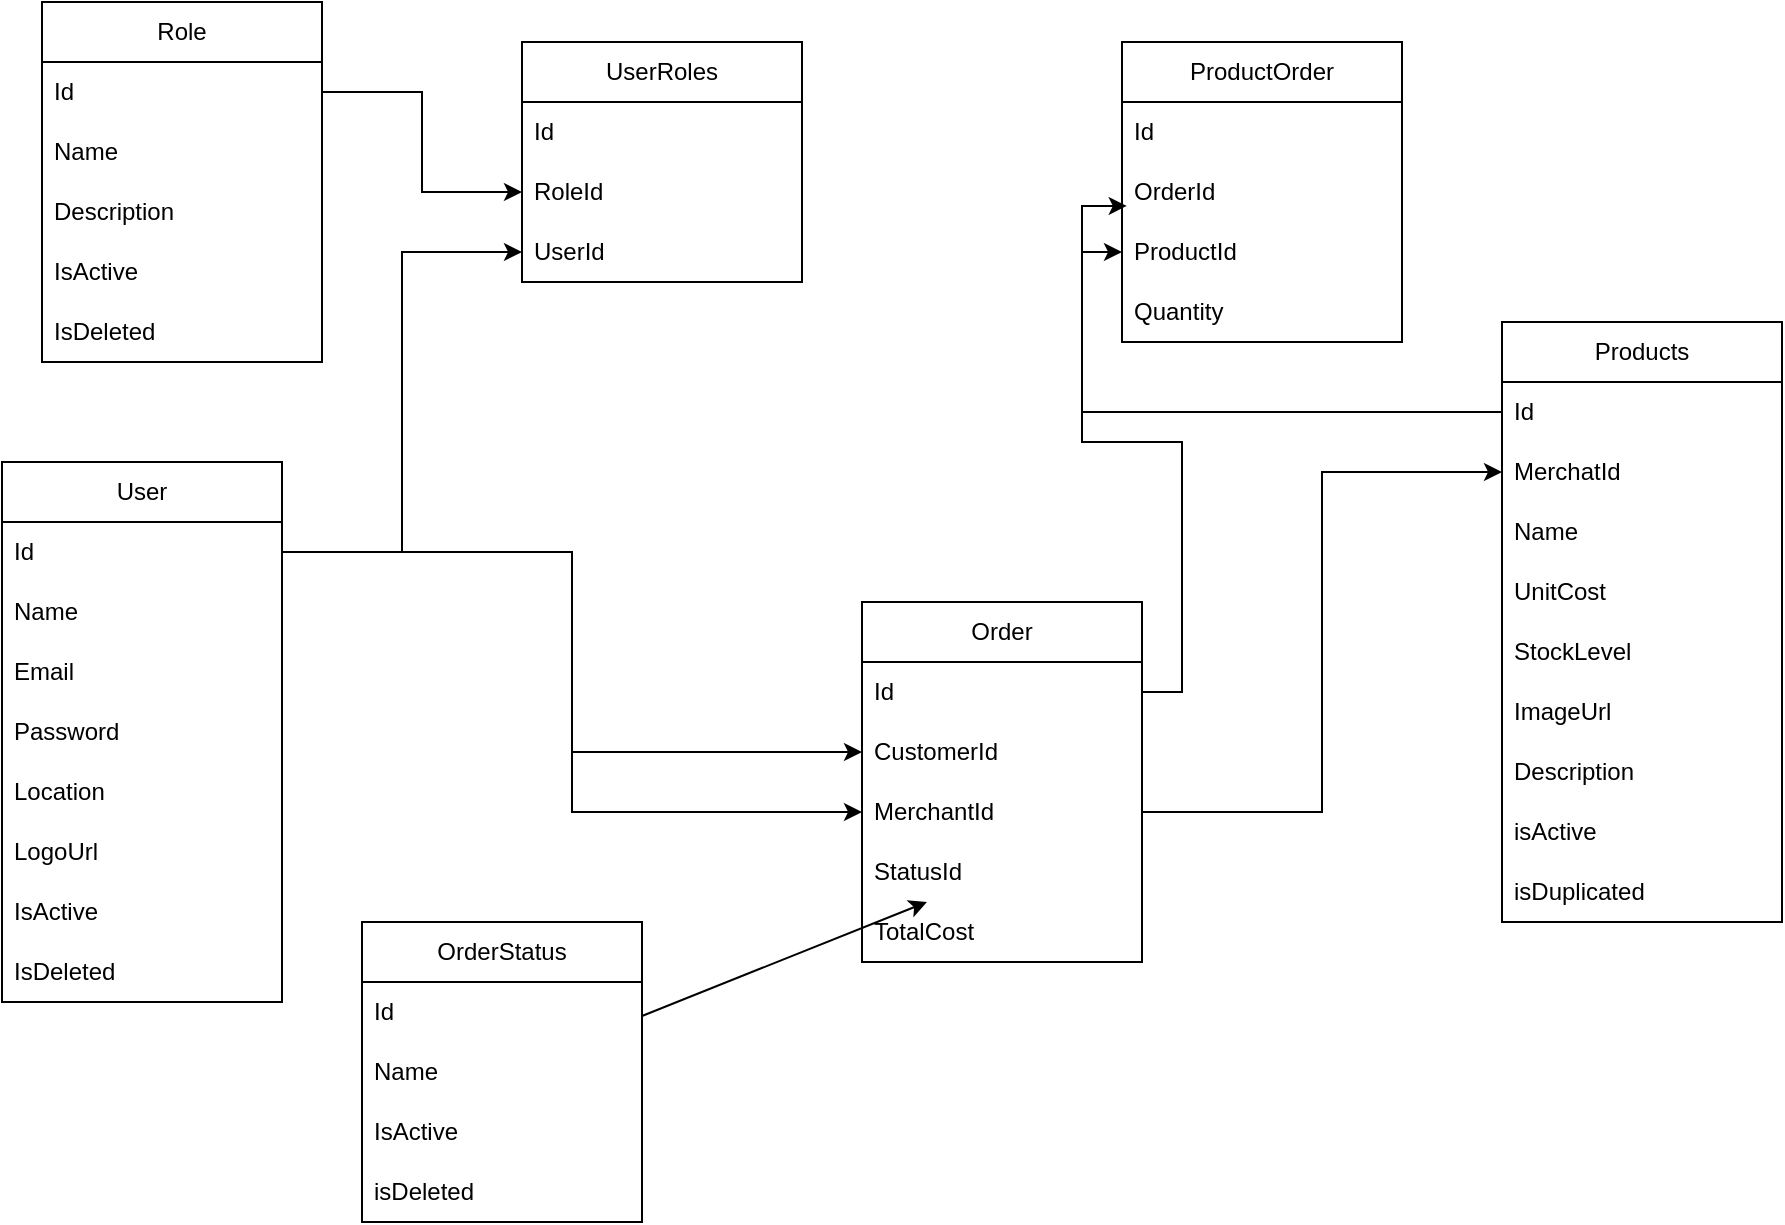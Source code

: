<mxfile>
    <diagram name="Page-1" id="H7cq9j5dazQBrOLnCZrt">
        <mxGraphModel dx="2029" dy="1772" grid="1" gridSize="10" guides="1" tooltips="1" connect="1" arrows="1" fold="1" page="1" pageScale="1" pageWidth="850" pageHeight="1100" math="0" shadow="0">
            <root>
                <mxCell id="0"/>
                <mxCell id="1" parent="0"/>
                <mxCell id="MdQLU8iU2iNPhBQAKTDL-1" value="User" style="swimlane;fontStyle=0;childLayout=stackLayout;horizontal=1;startSize=30;horizontalStack=0;resizeParent=1;resizeParentMax=0;resizeLast=0;collapsible=1;marginBottom=0;whiteSpace=wrap;html=1;" parent="1" vertex="1">
                    <mxGeometry x="-100" y="-20" width="140" height="270" as="geometry"/>
                </mxCell>
                <mxCell id="MdQLU8iU2iNPhBQAKTDL-2" value="Id" style="text;strokeColor=none;fillColor=none;align=left;verticalAlign=middle;spacingLeft=4;spacingRight=4;overflow=hidden;points=[[0,0.5],[1,0.5]];portConstraint=eastwest;rotatable=0;whiteSpace=wrap;html=1;" parent="MdQLU8iU2iNPhBQAKTDL-1" vertex="1">
                    <mxGeometry y="30" width="140" height="30" as="geometry"/>
                </mxCell>
                <mxCell id="MdQLU8iU2iNPhBQAKTDL-3" value="Name" style="text;strokeColor=none;fillColor=none;align=left;verticalAlign=middle;spacingLeft=4;spacingRight=4;overflow=hidden;points=[[0,0.5],[1,0.5]];portConstraint=eastwest;rotatable=0;whiteSpace=wrap;html=1;" parent="MdQLU8iU2iNPhBQAKTDL-1" vertex="1">
                    <mxGeometry y="60" width="140" height="30" as="geometry"/>
                </mxCell>
                <mxCell id="MdQLU8iU2iNPhBQAKTDL-36" value="Email" style="text;strokeColor=none;fillColor=none;align=left;verticalAlign=middle;spacingLeft=4;spacingRight=4;overflow=hidden;points=[[0,0.5],[1,0.5]];portConstraint=eastwest;rotatable=0;whiteSpace=wrap;html=1;" parent="MdQLU8iU2iNPhBQAKTDL-1" vertex="1">
                    <mxGeometry y="90" width="140" height="30" as="geometry"/>
                </mxCell>
                <mxCell id="MdQLU8iU2iNPhBQAKTDL-37" value="Password" style="text;strokeColor=none;fillColor=none;align=left;verticalAlign=middle;spacingLeft=4;spacingRight=4;overflow=hidden;points=[[0,0.5],[1,0.5]];portConstraint=eastwest;rotatable=0;whiteSpace=wrap;html=1;" parent="MdQLU8iU2iNPhBQAKTDL-1" vertex="1">
                    <mxGeometry y="120" width="140" height="30" as="geometry"/>
                </mxCell>
                <mxCell id="MdQLU8iU2iNPhBQAKTDL-4" value="Location" style="text;strokeColor=none;fillColor=none;align=left;verticalAlign=middle;spacingLeft=4;spacingRight=4;overflow=hidden;points=[[0,0.5],[1,0.5]];portConstraint=eastwest;rotatable=0;whiteSpace=wrap;html=1;" parent="MdQLU8iU2iNPhBQAKTDL-1" vertex="1">
                    <mxGeometry y="150" width="140" height="30" as="geometry"/>
                </mxCell>
                <mxCell id="MdQLU8iU2iNPhBQAKTDL-38" value="LogoUrl" style="text;strokeColor=none;fillColor=none;align=left;verticalAlign=middle;spacingLeft=4;spacingRight=4;overflow=hidden;points=[[0,0.5],[1,0.5]];portConstraint=eastwest;rotatable=0;whiteSpace=wrap;html=1;" parent="MdQLU8iU2iNPhBQAKTDL-1" vertex="1">
                    <mxGeometry y="180" width="140" height="30" as="geometry"/>
                </mxCell>
                <mxCell id="12" value="IsActive" style="text;strokeColor=none;fillColor=none;align=left;verticalAlign=middle;spacingLeft=4;spacingRight=4;overflow=hidden;points=[[0,0.5],[1,0.5]];portConstraint=eastwest;rotatable=0;whiteSpace=wrap;html=1;" vertex="1" parent="MdQLU8iU2iNPhBQAKTDL-1">
                    <mxGeometry y="210" width="140" height="30" as="geometry"/>
                </mxCell>
                <mxCell id="21" value="IsDeleted" style="text;strokeColor=none;fillColor=none;align=left;verticalAlign=middle;spacingLeft=4;spacingRight=4;overflow=hidden;points=[[0,0.5],[1,0.5]];portConstraint=eastwest;rotatable=0;whiteSpace=wrap;html=1;" vertex="1" parent="MdQLU8iU2iNPhBQAKTDL-1">
                    <mxGeometry y="240" width="140" height="30" as="geometry"/>
                </mxCell>
                <mxCell id="MdQLU8iU2iNPhBQAKTDL-6" value="Products" style="swimlane;fontStyle=0;childLayout=stackLayout;horizontal=1;startSize=30;horizontalStack=0;resizeParent=1;resizeParentMax=0;resizeLast=0;collapsible=1;marginBottom=0;whiteSpace=wrap;html=1;" parent="1" vertex="1">
                    <mxGeometry x="650" y="-90" width="140" height="300" as="geometry"/>
                </mxCell>
                <mxCell id="MdQLU8iU2iNPhBQAKTDL-7" value="Id" style="text;strokeColor=none;fillColor=none;align=left;verticalAlign=middle;spacingLeft=4;spacingRight=4;overflow=hidden;points=[[0,0.5],[1,0.5]];portConstraint=eastwest;rotatable=0;whiteSpace=wrap;html=1;" parent="MdQLU8iU2iNPhBQAKTDL-6" vertex="1">
                    <mxGeometry y="30" width="140" height="30" as="geometry"/>
                </mxCell>
                <mxCell id="MdQLU8iU2iNPhBQAKTDL-8" value="MerchatId" style="text;strokeColor=none;fillColor=none;align=left;verticalAlign=middle;spacingLeft=4;spacingRight=4;overflow=hidden;points=[[0,0.5],[1,0.5]];portConstraint=eastwest;rotatable=0;whiteSpace=wrap;html=1;" parent="MdQLU8iU2iNPhBQAKTDL-6" vertex="1">
                    <mxGeometry y="60" width="140" height="30" as="geometry"/>
                </mxCell>
                <mxCell id="MdQLU8iU2iNPhBQAKTDL-9" value="Name" style="text;strokeColor=none;fillColor=none;align=left;verticalAlign=middle;spacingLeft=4;spacingRight=4;overflow=hidden;points=[[0,0.5],[1,0.5]];portConstraint=eastwest;rotatable=0;whiteSpace=wrap;html=1;" parent="MdQLU8iU2iNPhBQAKTDL-6" vertex="1">
                    <mxGeometry y="90" width="140" height="30" as="geometry"/>
                </mxCell>
                <mxCell id="MdQLU8iU2iNPhBQAKTDL-10" value="UnitCost" style="text;strokeColor=none;fillColor=none;align=left;verticalAlign=middle;spacingLeft=4;spacingRight=4;overflow=hidden;points=[[0,0.5],[1,0.5]];portConstraint=eastwest;rotatable=0;whiteSpace=wrap;html=1;" parent="MdQLU8iU2iNPhBQAKTDL-6" vertex="1">
                    <mxGeometry y="120" width="140" height="30" as="geometry"/>
                </mxCell>
                <mxCell id="MdQLU8iU2iNPhBQAKTDL-11" value="StockLevel" style="text;strokeColor=none;fillColor=none;align=left;verticalAlign=middle;spacingLeft=4;spacingRight=4;overflow=hidden;points=[[0,0.5],[1,0.5]];portConstraint=eastwest;rotatable=0;whiteSpace=wrap;html=1;" parent="MdQLU8iU2iNPhBQAKTDL-6" vertex="1">
                    <mxGeometry y="150" width="140" height="30" as="geometry"/>
                </mxCell>
                <mxCell id="MdQLU8iU2iNPhBQAKTDL-12" value="ImageUrl" style="text;strokeColor=none;fillColor=none;align=left;verticalAlign=middle;spacingLeft=4;spacingRight=4;overflow=hidden;points=[[0,0.5],[1,0.5]];portConstraint=eastwest;rotatable=0;whiteSpace=wrap;html=1;" parent="MdQLU8iU2iNPhBQAKTDL-6" vertex="1">
                    <mxGeometry y="180" width="140" height="30" as="geometry"/>
                </mxCell>
                <mxCell id="MdQLU8iU2iNPhBQAKTDL-33" value="Description" style="text;strokeColor=none;fillColor=none;align=left;verticalAlign=middle;spacingLeft=4;spacingRight=4;overflow=hidden;points=[[0,0.5],[1,0.5]];portConstraint=eastwest;rotatable=0;whiteSpace=wrap;html=1;" parent="MdQLU8iU2iNPhBQAKTDL-6" vertex="1">
                    <mxGeometry y="210" width="140" height="30" as="geometry"/>
                </mxCell>
                <mxCell id="26" value="isActive" style="text;strokeColor=none;fillColor=none;align=left;verticalAlign=middle;spacingLeft=4;spacingRight=4;overflow=hidden;points=[[0,0.5],[1,0.5]];portConstraint=eastwest;rotatable=0;whiteSpace=wrap;html=1;" vertex="1" parent="MdQLU8iU2iNPhBQAKTDL-6">
                    <mxGeometry y="240" width="140" height="30" as="geometry"/>
                </mxCell>
                <mxCell id="27" value="isDuplicated" style="text;strokeColor=none;fillColor=none;align=left;verticalAlign=middle;spacingLeft=4;spacingRight=4;overflow=hidden;points=[[0,0.5],[1,0.5]];portConstraint=eastwest;rotatable=0;whiteSpace=wrap;html=1;" vertex="1" parent="MdQLU8iU2iNPhBQAKTDL-6">
                    <mxGeometry y="270" width="140" height="30" as="geometry"/>
                </mxCell>
                <mxCell id="MdQLU8iU2iNPhBQAKTDL-13" value="Order" style="swimlane;fontStyle=0;childLayout=stackLayout;horizontal=1;startSize=30;horizontalStack=0;resizeParent=1;resizeParentMax=0;resizeLast=0;collapsible=1;marginBottom=0;whiteSpace=wrap;html=1;" parent="1" vertex="1">
                    <mxGeometry x="330" y="50" width="140" height="180" as="geometry"/>
                </mxCell>
                <mxCell id="MdQLU8iU2iNPhBQAKTDL-14" value="Id" style="text;strokeColor=none;fillColor=none;align=left;verticalAlign=middle;spacingLeft=4;spacingRight=4;overflow=hidden;points=[[0,0.5],[1,0.5]];portConstraint=eastwest;rotatable=0;whiteSpace=wrap;html=1;" parent="MdQLU8iU2iNPhBQAKTDL-13" vertex="1">
                    <mxGeometry y="30" width="140" height="30" as="geometry"/>
                </mxCell>
                <mxCell id="MdQLU8iU2iNPhBQAKTDL-15" value="CustomerId" style="text;strokeColor=none;fillColor=none;align=left;verticalAlign=middle;spacingLeft=4;spacingRight=4;overflow=hidden;points=[[0,0.5],[1,0.5]];portConstraint=eastwest;rotatable=0;whiteSpace=wrap;html=1;" parent="MdQLU8iU2iNPhBQAKTDL-13" vertex="1">
                    <mxGeometry y="60" width="140" height="30" as="geometry"/>
                </mxCell>
                <mxCell id="MdQLU8iU2iNPhBQAKTDL-16" value="MerchantId" style="text;strokeColor=none;fillColor=none;align=left;verticalAlign=middle;spacingLeft=4;spacingRight=4;overflow=hidden;points=[[0,0.5],[1,0.5]];portConstraint=eastwest;rotatable=0;whiteSpace=wrap;html=1;" parent="MdQLU8iU2iNPhBQAKTDL-13" vertex="1">
                    <mxGeometry y="90" width="140" height="30" as="geometry"/>
                </mxCell>
                <mxCell id="MdQLU8iU2iNPhBQAKTDL-34" value="StatusId" style="text;strokeColor=none;fillColor=none;align=left;verticalAlign=middle;spacingLeft=4;spacingRight=4;overflow=hidden;points=[[0,0.5],[1,0.5]];portConstraint=eastwest;rotatable=0;whiteSpace=wrap;html=1;" parent="MdQLU8iU2iNPhBQAKTDL-13" vertex="1">
                    <mxGeometry y="120" width="140" height="30" as="geometry"/>
                </mxCell>
                <mxCell id="MdQLU8iU2iNPhBQAKTDL-35" value="TotalCost" style="text;strokeColor=none;fillColor=none;align=left;verticalAlign=middle;spacingLeft=4;spacingRight=4;overflow=hidden;points=[[0,0.5],[1,0.5]];portConstraint=eastwest;rotatable=0;whiteSpace=wrap;html=1;" parent="MdQLU8iU2iNPhBQAKTDL-13" vertex="1">
                    <mxGeometry y="150" width="140" height="30" as="geometry"/>
                </mxCell>
                <mxCell id="MdQLU8iU2iNPhBQAKTDL-18" value="ProductOrder" style="swimlane;fontStyle=0;childLayout=stackLayout;horizontal=1;startSize=30;horizontalStack=0;resizeParent=1;resizeParentMax=0;resizeLast=0;collapsible=1;marginBottom=0;whiteSpace=wrap;html=1;" parent="1" vertex="1">
                    <mxGeometry x="460" y="-230" width="140" height="150" as="geometry"/>
                </mxCell>
                <mxCell id="MdQLU8iU2iNPhBQAKTDL-19" value="Id" style="text;strokeColor=none;fillColor=none;align=left;verticalAlign=middle;spacingLeft=4;spacingRight=4;overflow=hidden;points=[[0,0.5],[1,0.5]];portConstraint=eastwest;rotatable=0;whiteSpace=wrap;html=1;" parent="MdQLU8iU2iNPhBQAKTDL-18" vertex="1">
                    <mxGeometry y="30" width="140" height="30" as="geometry"/>
                </mxCell>
                <mxCell id="MdQLU8iU2iNPhBQAKTDL-20" value="OrderId" style="text;strokeColor=none;fillColor=none;align=left;verticalAlign=middle;spacingLeft=4;spacingRight=4;overflow=hidden;points=[[0,0.5],[1,0.5]];portConstraint=eastwest;rotatable=0;whiteSpace=wrap;html=1;" parent="MdQLU8iU2iNPhBQAKTDL-18" vertex="1">
                    <mxGeometry y="60" width="140" height="30" as="geometry"/>
                </mxCell>
                <mxCell id="MdQLU8iU2iNPhBQAKTDL-21" value="ProductId" style="text;strokeColor=none;fillColor=none;align=left;verticalAlign=middle;spacingLeft=4;spacingRight=4;overflow=hidden;points=[[0,0.5],[1,0.5]];portConstraint=eastwest;rotatable=0;whiteSpace=wrap;html=1;" parent="MdQLU8iU2iNPhBQAKTDL-18" vertex="1">
                    <mxGeometry y="90" width="140" height="30" as="geometry"/>
                </mxCell>
                <mxCell id="MdQLU8iU2iNPhBQAKTDL-22" value="Quantity" style="text;strokeColor=none;fillColor=none;align=left;verticalAlign=middle;spacingLeft=4;spacingRight=4;overflow=hidden;points=[[0,0.5],[1,0.5]];portConstraint=eastwest;rotatable=0;whiteSpace=wrap;html=1;" parent="MdQLU8iU2iNPhBQAKTDL-18" vertex="1">
                    <mxGeometry y="120" width="140" height="30" as="geometry"/>
                </mxCell>
                <mxCell id="MdQLU8iU2iNPhBQAKTDL-23" style="edgeStyle=orthogonalEdgeStyle;rounded=0;orthogonalLoop=1;jettySize=auto;html=1;entryX=0.017;entryY=0.733;entryDx=0;entryDy=0;entryPerimeter=0;" parent="1" source="MdQLU8iU2iNPhBQAKTDL-14" target="MdQLU8iU2iNPhBQAKTDL-20" edge="1">
                    <mxGeometry relative="1" as="geometry"/>
                </mxCell>
                <mxCell id="MdQLU8iU2iNPhBQAKTDL-25" style="edgeStyle=orthogonalEdgeStyle;rounded=0;orthogonalLoop=1;jettySize=auto;html=1;entryX=0;entryY=0.5;entryDx=0;entryDy=0;" parent="1" source="MdQLU8iU2iNPhBQAKTDL-7" target="MdQLU8iU2iNPhBQAKTDL-21" edge="1">
                    <mxGeometry relative="1" as="geometry"/>
                </mxCell>
                <mxCell id="MdQLU8iU2iNPhBQAKTDL-32" style="edgeStyle=orthogonalEdgeStyle;rounded=0;orthogonalLoop=1;jettySize=auto;html=1;entryX=0;entryY=0.5;entryDx=0;entryDy=0;" parent="1" source="MdQLU8iU2iNPhBQAKTDL-16" target="MdQLU8iU2iNPhBQAKTDL-8" edge="1">
                    <mxGeometry relative="1" as="geometry"/>
                </mxCell>
                <mxCell id="MdQLU8iU2iNPhBQAKTDL-39" value="Role" style="swimlane;fontStyle=0;childLayout=stackLayout;horizontal=1;startSize=30;horizontalStack=0;resizeParent=1;resizeParentMax=0;resizeLast=0;collapsible=1;marginBottom=0;whiteSpace=wrap;html=1;" parent="1" vertex="1">
                    <mxGeometry x="-80" y="-250" width="140" height="180" as="geometry"/>
                </mxCell>
                <mxCell id="MdQLU8iU2iNPhBQAKTDL-40" value="Id" style="text;strokeColor=none;fillColor=none;align=left;verticalAlign=middle;spacingLeft=4;spacingRight=4;overflow=hidden;points=[[0,0.5],[1,0.5]];portConstraint=eastwest;rotatable=0;whiteSpace=wrap;html=1;" parent="MdQLU8iU2iNPhBQAKTDL-39" vertex="1">
                    <mxGeometry y="30" width="140" height="30" as="geometry"/>
                </mxCell>
                <mxCell id="MdQLU8iU2iNPhBQAKTDL-41" value="Name" style="text;strokeColor=none;fillColor=none;align=left;verticalAlign=middle;spacingLeft=4;spacingRight=4;overflow=hidden;points=[[0,0.5],[1,0.5]];portConstraint=eastwest;rotatable=0;whiteSpace=wrap;html=1;" parent="MdQLU8iU2iNPhBQAKTDL-39" vertex="1">
                    <mxGeometry y="60" width="140" height="30" as="geometry"/>
                </mxCell>
                <mxCell id="MdQLU8iU2iNPhBQAKTDL-42" value="Description" style="text;strokeColor=none;fillColor=none;align=left;verticalAlign=middle;spacingLeft=4;spacingRight=4;overflow=hidden;points=[[0,0.5],[1,0.5]];portConstraint=eastwest;rotatable=0;whiteSpace=wrap;html=1;" parent="MdQLU8iU2iNPhBQAKTDL-39" vertex="1">
                    <mxGeometry y="90" width="140" height="30" as="geometry"/>
                </mxCell>
                <mxCell id="10" value="IsActive&amp;nbsp;" style="text;strokeColor=none;fillColor=none;align=left;verticalAlign=middle;spacingLeft=4;spacingRight=4;overflow=hidden;points=[[0,0.5],[1,0.5]];portConstraint=eastwest;rotatable=0;whiteSpace=wrap;html=1;" vertex="1" parent="MdQLU8iU2iNPhBQAKTDL-39">
                    <mxGeometry y="120" width="140" height="30" as="geometry"/>
                </mxCell>
                <mxCell id="11" value="IsDeleted" style="text;strokeColor=none;fillColor=none;align=left;verticalAlign=middle;spacingLeft=4;spacingRight=4;overflow=hidden;points=[[0,0.5],[1,0.5]];portConstraint=eastwest;rotatable=0;whiteSpace=wrap;html=1;" vertex="1" parent="MdQLU8iU2iNPhBQAKTDL-39">
                    <mxGeometry y="150" width="140" height="30" as="geometry"/>
                </mxCell>
                <mxCell id="MdQLU8iU2iNPhBQAKTDL-70" value="UserRoles" style="swimlane;fontStyle=0;childLayout=stackLayout;horizontal=1;startSize=30;horizontalStack=0;resizeParent=1;resizeParentMax=0;resizeLast=0;collapsible=1;marginBottom=0;whiteSpace=wrap;html=1;" parent="1" vertex="1">
                    <mxGeometry x="160" y="-230" width="140" height="120" as="geometry"/>
                </mxCell>
                <mxCell id="MdQLU8iU2iNPhBQAKTDL-71" value="Id" style="text;strokeColor=none;fillColor=none;align=left;verticalAlign=middle;spacingLeft=4;spacingRight=4;overflow=hidden;points=[[0,0.5],[1,0.5]];portConstraint=eastwest;rotatable=0;whiteSpace=wrap;html=1;" parent="MdQLU8iU2iNPhBQAKTDL-70" vertex="1">
                    <mxGeometry y="30" width="140" height="30" as="geometry"/>
                </mxCell>
                <mxCell id="MdQLU8iU2iNPhBQAKTDL-72" value="RoleId" style="text;strokeColor=none;fillColor=none;align=left;verticalAlign=middle;spacingLeft=4;spacingRight=4;overflow=hidden;points=[[0,0.5],[1,0.5]];portConstraint=eastwest;rotatable=0;whiteSpace=wrap;html=1;" parent="MdQLU8iU2iNPhBQAKTDL-70" vertex="1">
                    <mxGeometry y="60" width="140" height="30" as="geometry"/>
                </mxCell>
                <mxCell id="MdQLU8iU2iNPhBQAKTDL-73" value="UserId" style="text;strokeColor=none;fillColor=none;align=left;verticalAlign=middle;spacingLeft=4;spacingRight=4;overflow=hidden;points=[[0,0.5],[1,0.5]];portConstraint=eastwest;rotatable=0;whiteSpace=wrap;html=1;" parent="MdQLU8iU2iNPhBQAKTDL-70" vertex="1">
                    <mxGeometry y="90" width="140" height="30" as="geometry"/>
                </mxCell>
                <mxCell id="MdQLU8iU2iNPhBQAKTDL-81" style="edgeStyle=orthogonalEdgeStyle;rounded=0;orthogonalLoop=1;jettySize=auto;html=1;" parent="1" source="MdQLU8iU2iNPhBQAKTDL-40" target="MdQLU8iU2iNPhBQAKTDL-72" edge="1">
                    <mxGeometry relative="1" as="geometry"/>
                </mxCell>
                <mxCell id="MdQLU8iU2iNPhBQAKTDL-87" style="edgeStyle=orthogonalEdgeStyle;rounded=0;orthogonalLoop=1;jettySize=auto;html=1;" parent="1" source="MdQLU8iU2iNPhBQAKTDL-2" target="MdQLU8iU2iNPhBQAKTDL-73" edge="1">
                    <mxGeometry relative="1" as="geometry"/>
                </mxCell>
                <mxCell id="MdQLU8iU2iNPhBQAKTDL-89" style="edgeStyle=orthogonalEdgeStyle;rounded=0;orthogonalLoop=1;jettySize=auto;html=1;entryX=0;entryY=0.5;entryDx=0;entryDy=0;" parent="1" source="MdQLU8iU2iNPhBQAKTDL-2" target="MdQLU8iU2iNPhBQAKTDL-15" edge="1">
                    <mxGeometry relative="1" as="geometry"/>
                </mxCell>
                <mxCell id="MdQLU8iU2iNPhBQAKTDL-90" style="edgeStyle=orthogonalEdgeStyle;rounded=0;orthogonalLoop=1;jettySize=auto;html=1;" parent="1" source="MdQLU8iU2iNPhBQAKTDL-2" target="MdQLU8iU2iNPhBQAKTDL-16" edge="1">
                    <mxGeometry relative="1" as="geometry"/>
                </mxCell>
                <mxCell id="9" style="edgeStyle=none;html=1;" parent="1" source="2" target="MdQLU8iU2iNPhBQAKTDL-34" edge="1">
                    <mxGeometry relative="1" as="geometry"/>
                </mxCell>
                <mxCell id="2" value="OrderStatus" style="swimlane;fontStyle=0;childLayout=stackLayout;horizontal=1;startSize=30;horizontalStack=0;resizeParent=1;resizeParentMax=0;resizeLast=0;collapsible=1;marginBottom=0;whiteSpace=wrap;html=1;" parent="1" vertex="1">
                    <mxGeometry x="80" y="210" width="140" height="150" as="geometry"/>
                </mxCell>
                <mxCell id="3" value="Id" style="text;strokeColor=none;fillColor=none;align=left;verticalAlign=middle;spacingLeft=4;spacingRight=4;overflow=hidden;points=[[0,0.5],[1,0.5]];portConstraint=eastwest;rotatable=0;whiteSpace=wrap;html=1;" parent="2" vertex="1">
                    <mxGeometry y="30" width="140" height="30" as="geometry"/>
                </mxCell>
                <mxCell id="4" value="Name" style="text;strokeColor=none;fillColor=none;align=left;verticalAlign=middle;spacingLeft=4;spacingRight=4;overflow=hidden;points=[[0,0.5],[1,0.5]];portConstraint=eastwest;rotatable=0;whiteSpace=wrap;html=1;" parent="2" vertex="1">
                    <mxGeometry y="60" width="140" height="30" as="geometry"/>
                </mxCell>
                <mxCell id="24" value="IsActive" style="text;strokeColor=none;fillColor=none;align=left;verticalAlign=middle;spacingLeft=4;spacingRight=4;overflow=hidden;points=[[0,0.5],[1,0.5]];portConstraint=eastwest;rotatable=0;whiteSpace=wrap;html=1;" vertex="1" parent="2">
                    <mxGeometry y="90" width="140" height="30" as="geometry"/>
                </mxCell>
                <mxCell id="25" value="isDeleted" style="text;strokeColor=none;fillColor=none;align=left;verticalAlign=middle;spacingLeft=4;spacingRight=4;overflow=hidden;points=[[0,0.5],[1,0.5]];portConstraint=eastwest;rotatable=0;whiteSpace=wrap;html=1;" vertex="1" parent="2">
                    <mxGeometry y="120" width="140" height="30" as="geometry"/>
                </mxCell>
            </root>
        </mxGraphModel>
    </diagram>
</mxfile>